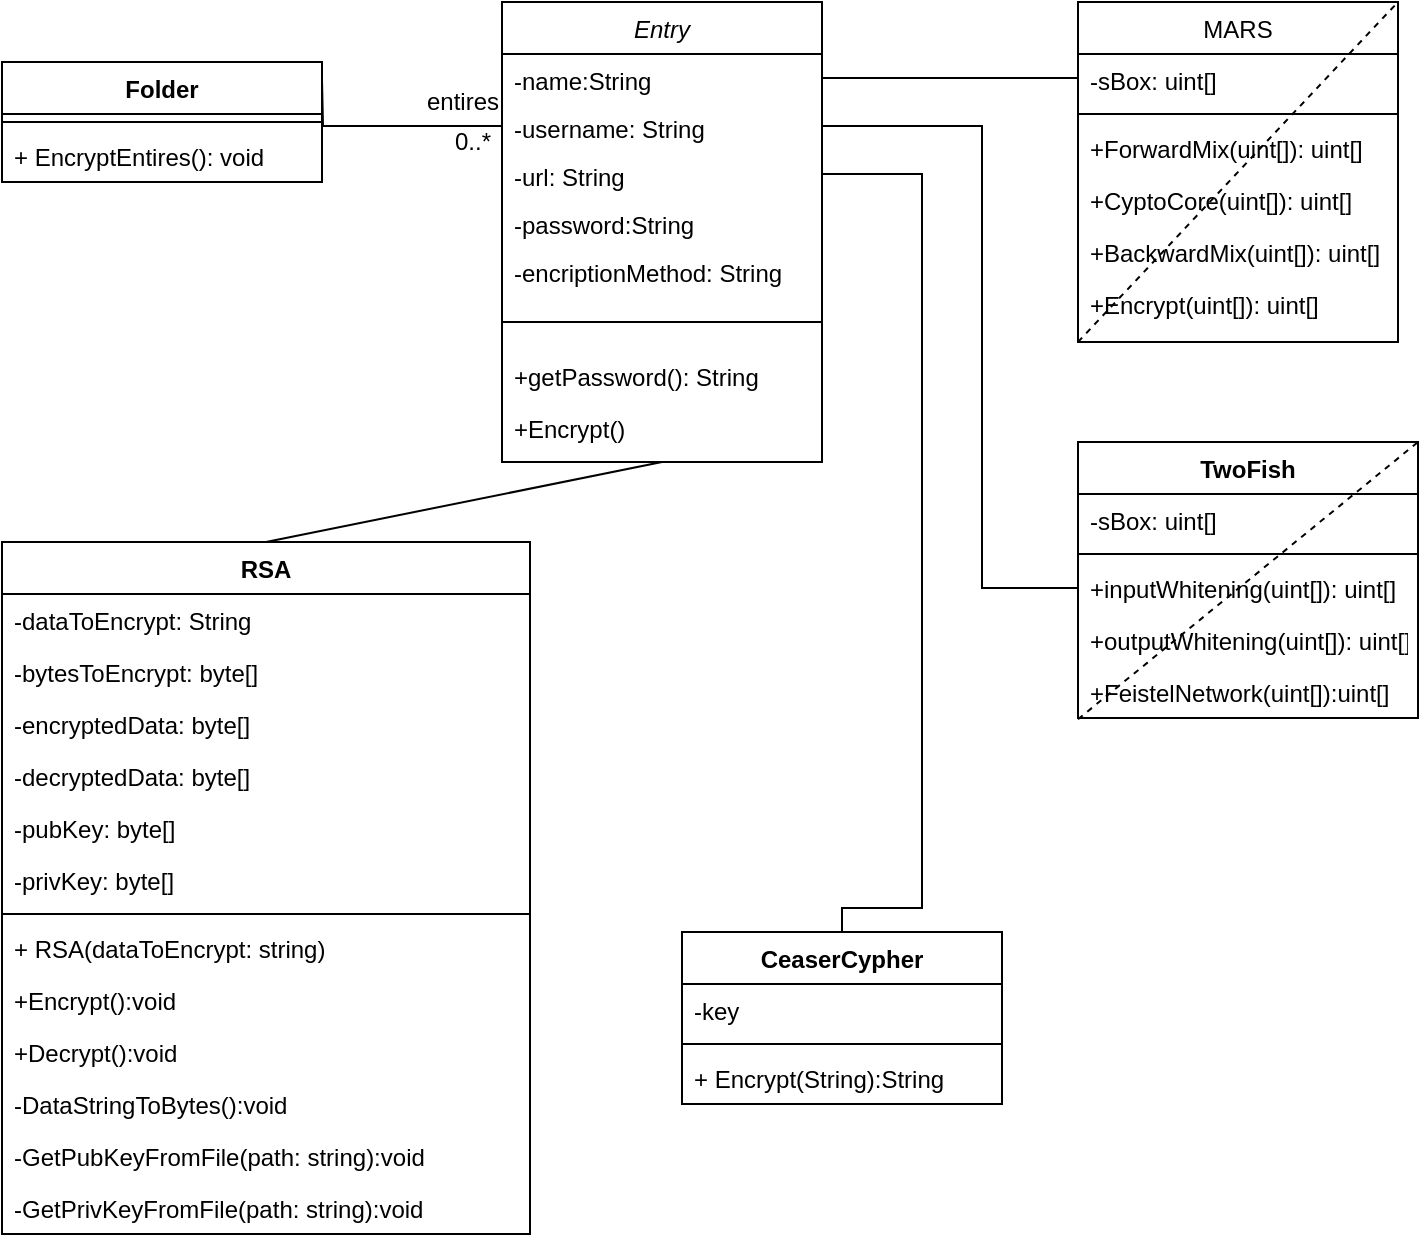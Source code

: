 <mxfile version="18.0.1" type="device"><diagram id="C5RBs43oDa-KdzZeNtuy" name="Page-1"><mxGraphModel dx="1973" dy="597" grid="1" gridSize="10" guides="1" tooltips="1" connect="1" arrows="1" fold="1" page="1" pageScale="1" pageWidth="827" pageHeight="1169" math="0" shadow="0"><root><mxCell id="WIyWlLk6GJQsqaUBKTNV-0"/><mxCell id="WIyWlLk6GJQsqaUBKTNV-1" parent="WIyWlLk6GJQsqaUBKTNV-0"/><mxCell id="zkfFHV4jXpPFQw0GAbJ--0" value="Entry" style="swimlane;fontStyle=2;align=center;verticalAlign=top;childLayout=stackLayout;horizontal=1;startSize=26;horizontalStack=0;resizeParent=1;resizeLast=0;collapsible=1;marginBottom=0;rounded=0;shadow=0;strokeWidth=1;" parent="WIyWlLk6GJQsqaUBKTNV-1" vertex="1"><mxGeometry x="220" y="120" width="160" height="230" as="geometry"><mxRectangle x="230" y="140" width="160" height="26" as="alternateBounds"/></mxGeometry></mxCell><mxCell id="zkfFHV4jXpPFQw0GAbJ--1" value="-name:String" style="text;align=left;verticalAlign=top;spacingLeft=4;spacingRight=4;overflow=hidden;rotatable=0;points=[[0,0.5],[1,0.5]];portConstraint=eastwest;" parent="zkfFHV4jXpPFQw0GAbJ--0" vertex="1"><mxGeometry y="26" width="160" height="24" as="geometry"/></mxCell><mxCell id="X9prJP2SPEjW0zn2aLa6-2" value="-username: String" style="text;align=left;verticalAlign=top;spacingLeft=4;spacingRight=4;overflow=hidden;rotatable=0;points=[[0,0.5],[1,0.5]];portConstraint=eastwest;" parent="zkfFHV4jXpPFQw0GAbJ--0" vertex="1"><mxGeometry y="50" width="160" height="24" as="geometry"/></mxCell><mxCell id="X9prJP2SPEjW0zn2aLa6-3" value="-url: String" style="text;align=left;verticalAlign=top;spacingLeft=4;spacingRight=4;overflow=hidden;rotatable=0;points=[[0,0.5],[1,0.5]];portConstraint=eastwest;" parent="zkfFHV4jXpPFQw0GAbJ--0" vertex="1"><mxGeometry y="74" width="160" height="24" as="geometry"/></mxCell><mxCell id="LYHxTV_q-xc3YEyQ7yke-19" value="-password:String" style="text;align=left;verticalAlign=top;spacingLeft=4;spacingRight=4;overflow=hidden;rotatable=0;points=[[0,0.5],[1,0.5]];portConstraint=eastwest;" vertex="1" parent="zkfFHV4jXpPFQw0GAbJ--0"><mxGeometry y="98" width="160" height="24" as="geometry"/></mxCell><mxCell id="LYHxTV_q-xc3YEyQ7yke-20" value="-encriptionMethod: String" style="text;align=left;verticalAlign=top;spacingLeft=4;spacingRight=4;overflow=hidden;rotatable=0;points=[[0,0.5],[1,0.5]];portConstraint=eastwest;" vertex="1" parent="zkfFHV4jXpPFQw0GAbJ--0"><mxGeometry y="122" width="160" height="24" as="geometry"/></mxCell><mxCell id="zkfFHV4jXpPFQw0GAbJ--4" value="" style="line;html=1;strokeWidth=1;align=left;verticalAlign=middle;spacingTop=-1;spacingLeft=3;spacingRight=3;rotatable=0;labelPosition=right;points=[];portConstraint=eastwest;" parent="zkfFHV4jXpPFQw0GAbJ--0" vertex="1"><mxGeometry y="146" width="160" height="28" as="geometry"/></mxCell><mxCell id="zkfFHV4jXpPFQw0GAbJ--5" value="+getPassword(): String" style="text;align=left;verticalAlign=top;spacingLeft=4;spacingRight=4;overflow=hidden;rotatable=0;points=[[0,0.5],[1,0.5]];portConstraint=eastwest;" parent="zkfFHV4jXpPFQw0GAbJ--0" vertex="1"><mxGeometry y="174" width="160" height="26" as="geometry"/></mxCell><mxCell id="X9prJP2SPEjW0zn2aLa6-6" value="+Encrypt()" style="text;align=left;verticalAlign=top;spacingLeft=4;spacingRight=4;overflow=hidden;rotatable=0;points=[[0,0.5],[1,0.5]];portConstraint=eastwest;" parent="zkfFHV4jXpPFQw0GAbJ--0" vertex="1"><mxGeometry y="200" width="160" height="26" as="geometry"/></mxCell><mxCell id="zkfFHV4jXpPFQw0GAbJ--17" value="MARS" style="swimlane;fontStyle=0;align=center;verticalAlign=top;childLayout=stackLayout;horizontal=1;startSize=26;horizontalStack=0;resizeParent=1;resizeLast=0;collapsible=1;marginBottom=0;rounded=0;shadow=0;strokeWidth=1;" parent="WIyWlLk6GJQsqaUBKTNV-1" vertex="1"><mxGeometry x="508" y="120" width="160" height="170" as="geometry"><mxRectangle x="550" y="140" width="160" height="26" as="alternateBounds"/></mxGeometry></mxCell><mxCell id="zkfFHV4jXpPFQw0GAbJ--18" value="-sBox: uint[]" style="text;align=left;verticalAlign=top;spacingLeft=4;spacingRight=4;overflow=hidden;rotatable=0;points=[[0,0.5],[1,0.5]];portConstraint=eastwest;" parent="zkfFHV4jXpPFQw0GAbJ--17" vertex="1"><mxGeometry y="26" width="160" height="26" as="geometry"/></mxCell><mxCell id="zkfFHV4jXpPFQw0GAbJ--23" value="" style="line;html=1;strokeWidth=1;align=left;verticalAlign=middle;spacingTop=-1;spacingLeft=3;spacingRight=3;rotatable=0;labelPosition=right;points=[];portConstraint=eastwest;" parent="zkfFHV4jXpPFQw0GAbJ--17" vertex="1"><mxGeometry y="52" width="160" height="8" as="geometry"/></mxCell><mxCell id="zkfFHV4jXpPFQw0GAbJ--24" value="+ForwardMix(uint[]): uint[]" style="text;align=left;verticalAlign=top;spacingLeft=4;spacingRight=4;overflow=hidden;rotatable=0;points=[[0,0.5],[1,0.5]];portConstraint=eastwest;" parent="zkfFHV4jXpPFQw0GAbJ--17" vertex="1"><mxGeometry y="60" width="160" height="26" as="geometry"/></mxCell><mxCell id="zkfFHV4jXpPFQw0GAbJ--25" value="+CyptoCore(uint[]): uint[]" style="text;align=left;verticalAlign=top;spacingLeft=4;spacingRight=4;overflow=hidden;rotatable=0;points=[[0,0.5],[1,0.5]];portConstraint=eastwest;" parent="zkfFHV4jXpPFQw0GAbJ--17" vertex="1"><mxGeometry y="86" width="160" height="26" as="geometry"/></mxCell><mxCell id="X9prJP2SPEjW0zn2aLa6-4" value="+BackwardMix(uint[]): uint[]" style="text;align=left;verticalAlign=top;spacingLeft=4;spacingRight=4;overflow=hidden;rotatable=0;points=[[0,0.5],[1,0.5]];portConstraint=eastwest;" parent="zkfFHV4jXpPFQw0GAbJ--17" vertex="1"><mxGeometry y="112" width="160" height="26" as="geometry"/></mxCell><mxCell id="X9prJP2SPEjW0zn2aLa6-5" value="+Encrypt(uint[]): uint[]" style="text;align=left;verticalAlign=top;spacingLeft=4;spacingRight=4;overflow=hidden;rotatable=0;points=[[0,0.5],[1,0.5]];portConstraint=eastwest;" parent="zkfFHV4jXpPFQw0GAbJ--17" vertex="1"><mxGeometry y="138" width="160" height="26" as="geometry"/></mxCell><mxCell id="X9prJP2SPEjW0zn2aLa6-7" value="TwoFish" style="swimlane;fontStyle=1;align=center;verticalAlign=top;childLayout=stackLayout;horizontal=1;startSize=26;horizontalStack=0;resizeParent=1;resizeParentMax=0;resizeLast=0;collapsible=1;marginBottom=0;" parent="WIyWlLk6GJQsqaUBKTNV-1" vertex="1"><mxGeometry x="508" y="340" width="170" height="138" as="geometry"/></mxCell><mxCell id="X9prJP2SPEjW0zn2aLa6-8" value="-sBox: uint[]" style="text;strokeColor=none;fillColor=none;align=left;verticalAlign=top;spacingLeft=4;spacingRight=4;overflow=hidden;rotatable=0;points=[[0,0.5],[1,0.5]];portConstraint=eastwest;" parent="X9prJP2SPEjW0zn2aLa6-7" vertex="1"><mxGeometry y="26" width="170" height="26" as="geometry"/></mxCell><mxCell id="X9prJP2SPEjW0zn2aLa6-9" value="" style="line;strokeWidth=1;fillColor=none;align=left;verticalAlign=middle;spacingTop=-1;spacingLeft=3;spacingRight=3;rotatable=0;labelPosition=right;points=[];portConstraint=eastwest;" parent="X9prJP2SPEjW0zn2aLa6-7" vertex="1"><mxGeometry y="52" width="170" height="8" as="geometry"/></mxCell><mxCell id="X9prJP2SPEjW0zn2aLa6-10" value="+inputWhitening(uint[]): uint[]" style="text;strokeColor=none;fillColor=none;align=left;verticalAlign=top;spacingLeft=4;spacingRight=4;overflow=hidden;rotatable=0;points=[[0,0.5],[1,0.5]];portConstraint=eastwest;" parent="X9prJP2SPEjW0zn2aLa6-7" vertex="1"><mxGeometry y="60" width="170" height="26" as="geometry"/></mxCell><mxCell id="X9prJP2SPEjW0zn2aLa6-12" value="+outputWhitening(uint[]): uint[]" style="text;strokeColor=none;fillColor=none;align=left;verticalAlign=top;spacingLeft=4;spacingRight=4;overflow=hidden;rotatable=0;points=[[0,0.5],[1,0.5]];portConstraint=eastwest;" parent="X9prJP2SPEjW0zn2aLa6-7" vertex="1"><mxGeometry y="86" width="170" height="26" as="geometry"/></mxCell><mxCell id="X9prJP2SPEjW0zn2aLa6-13" value="+FeistelNetwork(uint[]):uint[]" style="text;strokeColor=none;fillColor=none;align=left;verticalAlign=top;spacingLeft=4;spacingRight=4;overflow=hidden;rotatable=0;points=[[0,0.5],[1,0.5]];portConstraint=eastwest;" parent="X9prJP2SPEjW0zn2aLa6-7" vertex="1"><mxGeometry y="112" width="170" height="26" as="geometry"/></mxCell><mxCell id="LYHxTV_q-xc3YEyQ7yke-2" value="" style="endArrow=none;dashed=1;html=1;rounded=0;entryX=1;entryY=0;entryDx=0;entryDy=0;exitX=0;exitY=1.024;exitDx=0;exitDy=0;exitPerimeter=0;" edge="1" parent="X9prJP2SPEjW0zn2aLa6-7" source="X9prJP2SPEjW0zn2aLa6-13"><mxGeometry width="50" height="50" relative="1" as="geometry"><mxPoint x="-28" y="100" as="sourcePoint"/><mxPoint x="170" as="targetPoint"/></mxGeometry></mxCell><mxCell id="X9prJP2SPEjW0zn2aLa6-14" value="CeaserCypher" style="swimlane;fontStyle=1;align=center;verticalAlign=top;childLayout=stackLayout;horizontal=1;startSize=26;horizontalStack=0;resizeParent=1;resizeParentMax=0;resizeLast=0;collapsible=1;marginBottom=0;" parent="WIyWlLk6GJQsqaUBKTNV-1" vertex="1"><mxGeometry x="310" y="585" width="160" height="86" as="geometry"/></mxCell><mxCell id="X9prJP2SPEjW0zn2aLa6-15" value="-key" style="text;strokeColor=none;fillColor=none;align=left;verticalAlign=top;spacingLeft=4;spacingRight=4;overflow=hidden;rotatable=0;points=[[0,0.5],[1,0.5]];portConstraint=eastwest;" parent="X9prJP2SPEjW0zn2aLa6-14" vertex="1"><mxGeometry y="26" width="160" height="26" as="geometry"/></mxCell><mxCell id="X9prJP2SPEjW0zn2aLa6-16" value="" style="line;strokeWidth=1;fillColor=none;align=left;verticalAlign=middle;spacingTop=-1;spacingLeft=3;spacingRight=3;rotatable=0;labelPosition=right;points=[];portConstraint=eastwest;" parent="X9prJP2SPEjW0zn2aLa6-14" vertex="1"><mxGeometry y="52" width="160" height="8" as="geometry"/></mxCell><mxCell id="X9prJP2SPEjW0zn2aLa6-17" value="+ Encrypt(String):String" style="text;strokeColor=none;fillColor=none;align=left;verticalAlign=top;spacingLeft=4;spacingRight=4;overflow=hidden;rotatable=0;points=[[0,0.5],[1,0.5]];portConstraint=eastwest;" parent="X9prJP2SPEjW0zn2aLa6-14" vertex="1"><mxGeometry y="60" width="160" height="26" as="geometry"/></mxCell><mxCell id="X9prJP2SPEjW0zn2aLa6-18" value="" style="endArrow=none;html=1;edgeStyle=orthogonalEdgeStyle;rounded=0;exitX=1;exitY=0.5;exitDx=0;exitDy=0;entryX=0;entryY=0.5;entryDx=0;entryDy=0;" parent="WIyWlLk6GJQsqaUBKTNV-1" source="zkfFHV4jXpPFQw0GAbJ--1" target="zkfFHV4jXpPFQw0GAbJ--18" edge="1"><mxGeometry relative="1" as="geometry"><mxPoint x="360" y="400" as="sourcePoint"/><mxPoint x="520" y="400" as="targetPoint"/><Array as="points"><mxPoint x="508" y="158"/></Array></mxGeometry></mxCell><mxCell id="X9prJP2SPEjW0zn2aLa6-21" value="" style="endArrow=none;html=1;edgeStyle=orthogonalEdgeStyle;rounded=0;exitX=1;exitY=0.5;exitDx=0;exitDy=0;entryX=0;entryY=0.5;entryDx=0;entryDy=0;" parent="WIyWlLk6GJQsqaUBKTNV-1" source="X9prJP2SPEjW0zn2aLa6-2" target="X9prJP2SPEjW0zn2aLa6-10" edge="1"><mxGeometry relative="1" as="geometry"><mxPoint x="350" y="220" as="sourcePoint"/><mxPoint x="510" y="220" as="targetPoint"/><Array as="points"><mxPoint x="460" y="182"/><mxPoint x="460" y="413"/></Array></mxGeometry></mxCell><mxCell id="X9prJP2SPEjW0zn2aLa6-24" value="" style="endArrow=none;html=1;edgeStyle=orthogonalEdgeStyle;rounded=0;exitX=1;exitY=0.5;exitDx=0;exitDy=0;entryX=0.5;entryY=0;entryDx=0;entryDy=0;" parent="WIyWlLk6GJQsqaUBKTNV-1" source="X9prJP2SPEjW0zn2aLa6-3" target="X9prJP2SPEjW0zn2aLa6-14" edge="1"><mxGeometry relative="1" as="geometry"><mxPoint x="350" y="390" as="sourcePoint"/><mxPoint x="390" y="580" as="targetPoint"/><Array as="points"><mxPoint x="430" y="206"/><mxPoint x="430" y="573"/><mxPoint x="390" y="573"/></Array></mxGeometry></mxCell><mxCell id="LYHxTV_q-xc3YEyQ7yke-1" value="" style="endArrow=none;dashed=1;html=1;rounded=0;entryX=1;entryY=0;entryDx=0;entryDy=0;exitX=0;exitY=1;exitDx=0;exitDy=0;" edge="1" parent="WIyWlLk6GJQsqaUBKTNV-1" source="zkfFHV4jXpPFQw0GAbJ--17" target="zkfFHV4jXpPFQw0GAbJ--17"><mxGeometry width="50" height="50" relative="1" as="geometry"><mxPoint x="390" y="370" as="sourcePoint"/><mxPoint x="440" y="320" as="targetPoint"/></mxGeometry></mxCell><mxCell id="LYHxTV_q-xc3YEyQ7yke-3" value="RSA" style="swimlane;fontStyle=1;align=center;verticalAlign=top;childLayout=stackLayout;horizontal=1;startSize=26;horizontalStack=0;resizeParent=1;resizeParentMax=0;resizeLast=0;collapsible=1;marginBottom=0;" vertex="1" parent="WIyWlLk6GJQsqaUBKTNV-1"><mxGeometry x="-30" y="390" width="264" height="346" as="geometry"/></mxCell><mxCell id="LYHxTV_q-xc3YEyQ7yke-4" value="-dataToEncrypt: String" style="text;strokeColor=none;fillColor=none;align=left;verticalAlign=top;spacingLeft=4;spacingRight=4;overflow=hidden;rotatable=0;points=[[0,0.5],[1,0.5]];portConstraint=eastwest;" vertex="1" parent="LYHxTV_q-xc3YEyQ7yke-3"><mxGeometry y="26" width="264" height="26" as="geometry"/></mxCell><mxCell id="LYHxTV_q-xc3YEyQ7yke-7" value="-bytesToEncrypt: byte[]" style="text;strokeColor=none;fillColor=none;align=left;verticalAlign=top;spacingLeft=4;spacingRight=4;overflow=hidden;rotatable=0;points=[[0,0.5],[1,0.5]];portConstraint=eastwest;" vertex="1" parent="LYHxTV_q-xc3YEyQ7yke-3"><mxGeometry y="52" width="264" height="26" as="geometry"/></mxCell><mxCell id="LYHxTV_q-xc3YEyQ7yke-8" value="-encryptedData: byte[]" style="text;strokeColor=none;fillColor=none;align=left;verticalAlign=top;spacingLeft=4;spacingRight=4;overflow=hidden;rotatable=0;points=[[0,0.5],[1,0.5]];portConstraint=eastwest;" vertex="1" parent="LYHxTV_q-xc3YEyQ7yke-3"><mxGeometry y="78" width="264" height="26" as="geometry"/></mxCell><mxCell id="LYHxTV_q-xc3YEyQ7yke-9" value="-decryptedData: byte[]" style="text;strokeColor=none;fillColor=none;align=left;verticalAlign=top;spacingLeft=4;spacingRight=4;overflow=hidden;rotatable=0;points=[[0,0.5],[1,0.5]];portConstraint=eastwest;" vertex="1" parent="LYHxTV_q-xc3YEyQ7yke-3"><mxGeometry y="104" width="264" height="26" as="geometry"/></mxCell><mxCell id="LYHxTV_q-xc3YEyQ7yke-10" value="-pubKey: byte[]" style="text;strokeColor=none;fillColor=none;align=left;verticalAlign=top;spacingLeft=4;spacingRight=4;overflow=hidden;rotatable=0;points=[[0,0.5],[1,0.5]];portConstraint=eastwest;" vertex="1" parent="LYHxTV_q-xc3YEyQ7yke-3"><mxGeometry y="130" width="264" height="26" as="geometry"/></mxCell><mxCell id="LYHxTV_q-xc3YEyQ7yke-11" value="-privKey: byte[]" style="text;strokeColor=none;fillColor=none;align=left;verticalAlign=top;spacingLeft=4;spacingRight=4;overflow=hidden;rotatable=0;points=[[0,0.5],[1,0.5]];portConstraint=eastwest;" vertex="1" parent="LYHxTV_q-xc3YEyQ7yke-3"><mxGeometry y="156" width="264" height="26" as="geometry"/></mxCell><mxCell id="LYHxTV_q-xc3YEyQ7yke-5" value="" style="line;strokeWidth=1;fillColor=none;align=left;verticalAlign=middle;spacingTop=-1;spacingLeft=3;spacingRight=3;rotatable=0;labelPosition=right;points=[];portConstraint=eastwest;" vertex="1" parent="LYHxTV_q-xc3YEyQ7yke-3"><mxGeometry y="182" width="264" height="8" as="geometry"/></mxCell><mxCell id="LYHxTV_q-xc3YEyQ7yke-6" value="+ RSA(dataToEncrypt: string)" style="text;strokeColor=none;fillColor=none;align=left;verticalAlign=top;spacingLeft=4;spacingRight=4;overflow=hidden;rotatable=0;points=[[0,0.5],[1,0.5]];portConstraint=eastwest;" vertex="1" parent="LYHxTV_q-xc3YEyQ7yke-3"><mxGeometry y="190" width="264" height="26" as="geometry"/></mxCell><mxCell id="LYHxTV_q-xc3YEyQ7yke-12" value="+Encrypt():void" style="text;strokeColor=none;fillColor=none;align=left;verticalAlign=top;spacingLeft=4;spacingRight=4;overflow=hidden;rotatable=0;points=[[0,0.5],[1,0.5]];portConstraint=eastwest;" vertex="1" parent="LYHxTV_q-xc3YEyQ7yke-3"><mxGeometry y="216" width="264" height="26" as="geometry"/></mxCell><mxCell id="LYHxTV_q-xc3YEyQ7yke-15" value="+Decrypt():void" style="text;strokeColor=none;fillColor=none;align=left;verticalAlign=top;spacingLeft=4;spacingRight=4;overflow=hidden;rotatable=0;points=[[0,0.5],[1,0.5]];portConstraint=eastwest;" vertex="1" parent="LYHxTV_q-xc3YEyQ7yke-3"><mxGeometry y="242" width="264" height="26" as="geometry"/></mxCell><mxCell id="LYHxTV_q-xc3YEyQ7yke-13" value="-DataStringToBytes():void" style="text;strokeColor=none;fillColor=none;align=left;verticalAlign=top;spacingLeft=4;spacingRight=4;overflow=hidden;rotatable=0;points=[[0,0.5],[1,0.5]];portConstraint=eastwest;" vertex="1" parent="LYHxTV_q-xc3YEyQ7yke-3"><mxGeometry y="268" width="264" height="26" as="geometry"/></mxCell><mxCell id="LYHxTV_q-xc3YEyQ7yke-14" value="-GetPubKeyFromFile(path: string):void" style="text;strokeColor=none;fillColor=none;align=left;verticalAlign=top;spacingLeft=4;spacingRight=4;overflow=hidden;rotatable=0;points=[[0,0.5],[1,0.5]];portConstraint=eastwest;" vertex="1" parent="LYHxTV_q-xc3YEyQ7yke-3"><mxGeometry y="294" width="264" height="26" as="geometry"/></mxCell><mxCell id="LYHxTV_q-xc3YEyQ7yke-16" value="-GetPrivKeyFromFile(path: string):void" style="text;strokeColor=none;fillColor=none;align=left;verticalAlign=top;spacingLeft=4;spacingRight=4;overflow=hidden;rotatable=0;points=[[0,0.5],[1,0.5]];portConstraint=eastwest;" vertex="1" parent="LYHxTV_q-xc3YEyQ7yke-3"><mxGeometry y="320" width="264" height="26" as="geometry"/></mxCell><mxCell id="LYHxTV_q-xc3YEyQ7yke-18" value="" style="endArrow=none;html=1;rounded=0;entryX=0.5;entryY=1;entryDx=0;entryDy=0;exitX=0.5;exitY=0;exitDx=0;exitDy=0;" edge="1" parent="WIyWlLk6GJQsqaUBKTNV-1" source="LYHxTV_q-xc3YEyQ7yke-3" target="zkfFHV4jXpPFQw0GAbJ--0"><mxGeometry width="50" height="50" relative="1" as="geometry"><mxPoint x="430" y="470" as="sourcePoint"/><mxPoint x="480" y="420" as="targetPoint"/></mxGeometry></mxCell><mxCell id="LYHxTV_q-xc3YEyQ7yke-22" value="Folder" style="swimlane;fontStyle=1;align=center;verticalAlign=top;childLayout=stackLayout;horizontal=1;startSize=26;horizontalStack=0;resizeParent=1;resizeParentMax=0;resizeLast=0;collapsible=1;marginBottom=0;" vertex="1" parent="WIyWlLk6GJQsqaUBKTNV-1"><mxGeometry x="-30" y="150" width="160" height="60" as="geometry"/></mxCell><mxCell id="LYHxTV_q-xc3YEyQ7yke-24" value="" style="line;strokeWidth=1;fillColor=none;align=left;verticalAlign=middle;spacingTop=-1;spacingLeft=3;spacingRight=3;rotatable=0;labelPosition=right;points=[];portConstraint=eastwest;" vertex="1" parent="LYHxTV_q-xc3YEyQ7yke-22"><mxGeometry y="26" width="160" height="8" as="geometry"/></mxCell><mxCell id="LYHxTV_q-xc3YEyQ7yke-25" value="+ EncryptEntires(): void" style="text;strokeColor=none;fillColor=none;align=left;verticalAlign=top;spacingLeft=4;spacingRight=4;overflow=hidden;rotatable=0;points=[[0,0.5],[1,0.5]];portConstraint=eastwest;" vertex="1" parent="LYHxTV_q-xc3YEyQ7yke-22"><mxGeometry y="34" width="160" height="26" as="geometry"/></mxCell><mxCell id="LYHxTV_q-xc3YEyQ7yke-26" value="" style="endArrow=none;html=1;edgeStyle=orthogonalEdgeStyle;rounded=0;exitX=1;exitY=0.5;exitDx=0;exitDy=0;" edge="1" parent="WIyWlLk6GJQsqaUBKTNV-1" target="X9prJP2SPEjW0zn2aLa6-2"><mxGeometry relative="1" as="geometry"><mxPoint x="130" y="159.0" as="sourcePoint"/><mxPoint x="660" y="260" as="targetPoint"/></mxGeometry></mxCell><mxCell id="LYHxTV_q-xc3YEyQ7yke-29" value="entires" style="text;html=1;align=center;verticalAlign=middle;resizable=0;points=[];autosize=1;strokeColor=none;fillColor=none;" vertex="1" parent="WIyWlLk6GJQsqaUBKTNV-1"><mxGeometry x="175" y="160" width="50" height="20" as="geometry"/></mxCell><mxCell id="LYHxTV_q-xc3YEyQ7yke-30" value="0..*" style="text;html=1;align=center;verticalAlign=middle;resizable=0;points=[];autosize=1;strokeColor=none;fillColor=none;" vertex="1" parent="WIyWlLk6GJQsqaUBKTNV-1"><mxGeometry x="190" y="180" width="30" height="20" as="geometry"/></mxCell></root></mxGraphModel></diagram></mxfile>
